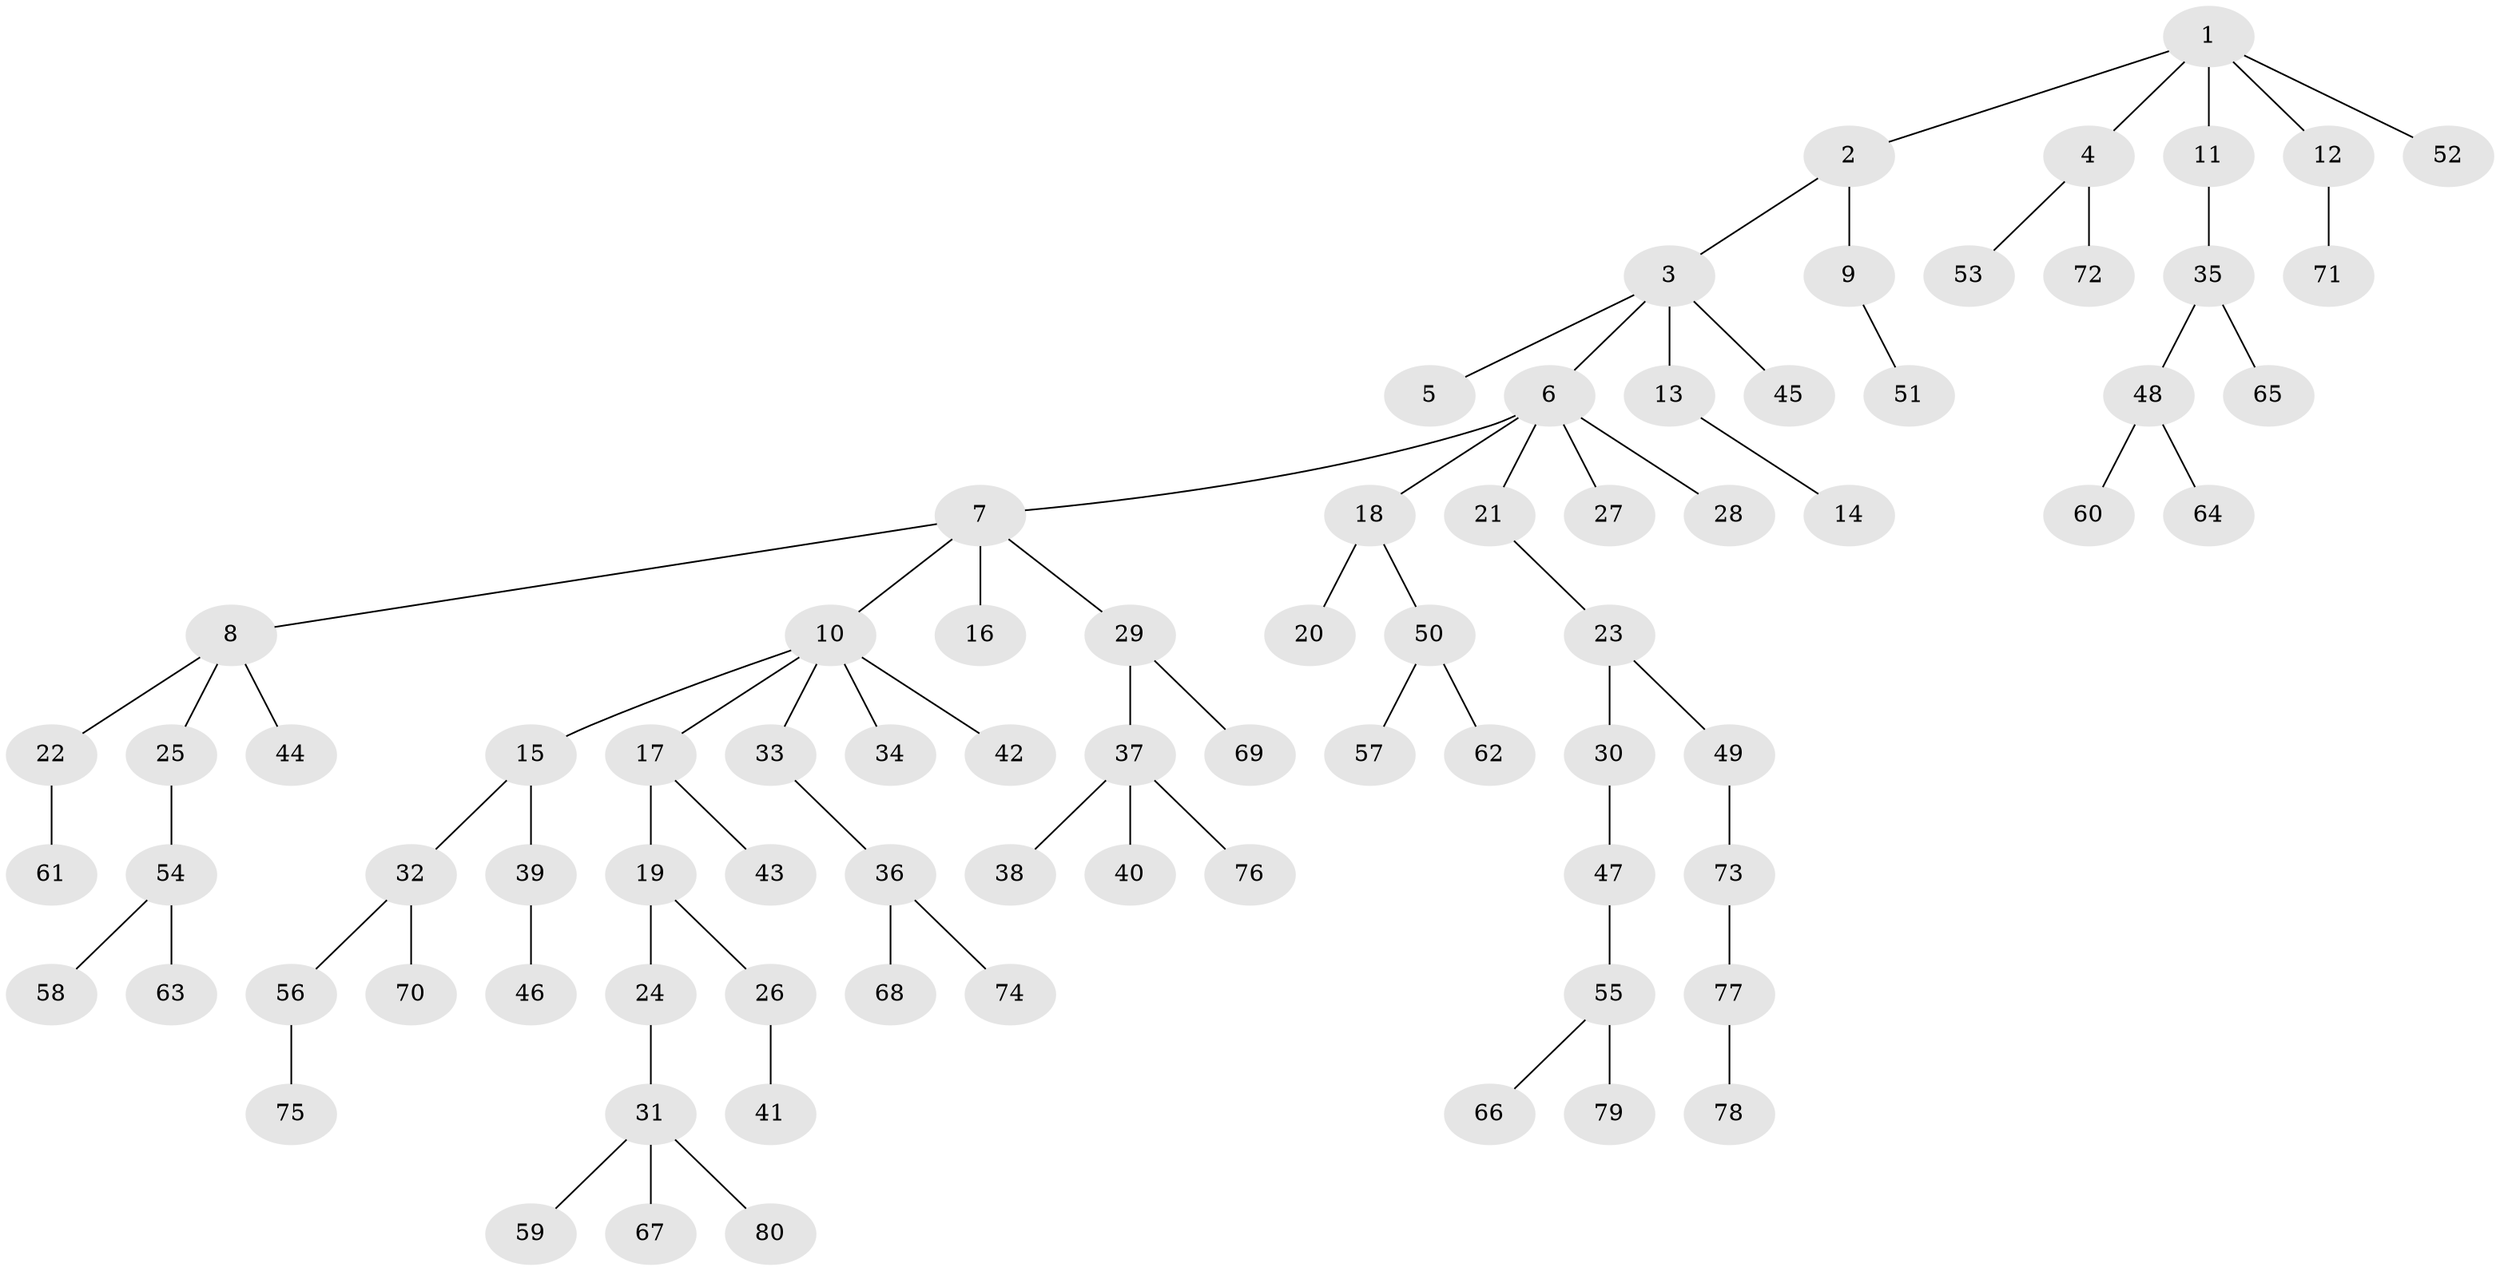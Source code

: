 // original degree distribution, {6: 0.02654867256637168, 4: 0.07079646017699115, 2: 0.3008849557522124, 7: 0.008849557522123894, 5: 0.017699115044247787, 3: 0.10619469026548672, 1: 0.4690265486725664}
// Generated by graph-tools (version 1.1) at 2025/51/03/04/25 22:51:30]
// undirected, 80 vertices, 79 edges
graph export_dot {
  node [color=gray90,style=filled];
  1;
  2;
  3;
  4;
  5;
  6;
  7;
  8;
  9;
  10;
  11;
  12;
  13;
  14;
  15;
  16;
  17;
  18;
  19;
  20;
  21;
  22;
  23;
  24;
  25;
  26;
  27;
  28;
  29;
  30;
  31;
  32;
  33;
  34;
  35;
  36;
  37;
  38;
  39;
  40;
  41;
  42;
  43;
  44;
  45;
  46;
  47;
  48;
  49;
  50;
  51;
  52;
  53;
  54;
  55;
  56;
  57;
  58;
  59;
  60;
  61;
  62;
  63;
  64;
  65;
  66;
  67;
  68;
  69;
  70;
  71;
  72;
  73;
  74;
  75;
  76;
  77;
  78;
  79;
  80;
  1 -- 2 [weight=1.0];
  1 -- 4 [weight=1.0];
  1 -- 11 [weight=1.0];
  1 -- 12 [weight=1.0];
  1 -- 52 [weight=1.0];
  2 -- 3 [weight=1.0];
  2 -- 9 [weight=1.0];
  3 -- 5 [weight=1.0];
  3 -- 6 [weight=1.0];
  3 -- 13 [weight=1.0];
  3 -- 45 [weight=1.0];
  4 -- 53 [weight=1.0];
  4 -- 72 [weight=1.0];
  6 -- 7 [weight=1.0];
  6 -- 18 [weight=1.0];
  6 -- 21 [weight=1.0];
  6 -- 27 [weight=1.0];
  6 -- 28 [weight=1.0];
  7 -- 8 [weight=1.0];
  7 -- 10 [weight=1.0];
  7 -- 16 [weight=1.0];
  7 -- 29 [weight=1.0];
  8 -- 22 [weight=1.0];
  8 -- 25 [weight=1.0];
  8 -- 44 [weight=1.0];
  9 -- 51 [weight=1.0];
  10 -- 15 [weight=1.0];
  10 -- 17 [weight=1.0];
  10 -- 33 [weight=1.0];
  10 -- 34 [weight=1.0];
  10 -- 42 [weight=1.0];
  11 -- 35 [weight=1.0];
  12 -- 71 [weight=1.0];
  13 -- 14 [weight=1.0];
  15 -- 32 [weight=1.0];
  15 -- 39 [weight=1.0];
  17 -- 19 [weight=1.0];
  17 -- 43 [weight=1.0];
  18 -- 20 [weight=1.0];
  18 -- 50 [weight=1.0];
  19 -- 24 [weight=1.0];
  19 -- 26 [weight=1.0];
  21 -- 23 [weight=1.0];
  22 -- 61 [weight=1.0];
  23 -- 30 [weight=1.0];
  23 -- 49 [weight=1.0];
  24 -- 31 [weight=1.0];
  25 -- 54 [weight=1.0];
  26 -- 41 [weight=1.0];
  29 -- 37 [weight=1.0];
  29 -- 69 [weight=1.0];
  30 -- 47 [weight=1.0];
  31 -- 59 [weight=1.0];
  31 -- 67 [weight=1.0];
  31 -- 80 [weight=1.0];
  32 -- 56 [weight=1.0];
  32 -- 70 [weight=1.0];
  33 -- 36 [weight=1.0];
  35 -- 48 [weight=1.0];
  35 -- 65 [weight=1.0];
  36 -- 68 [weight=1.0];
  36 -- 74 [weight=1.0];
  37 -- 38 [weight=1.0];
  37 -- 40 [weight=1.0];
  37 -- 76 [weight=1.0];
  39 -- 46 [weight=1.0];
  47 -- 55 [weight=1.0];
  48 -- 60 [weight=1.0];
  48 -- 64 [weight=1.0];
  49 -- 73 [weight=1.0];
  50 -- 57 [weight=1.0];
  50 -- 62 [weight=1.0];
  54 -- 58 [weight=1.0];
  54 -- 63 [weight=1.0];
  55 -- 66 [weight=1.0];
  55 -- 79 [weight=1.0];
  56 -- 75 [weight=1.0];
  73 -- 77 [weight=1.0];
  77 -- 78 [weight=1.0];
}
